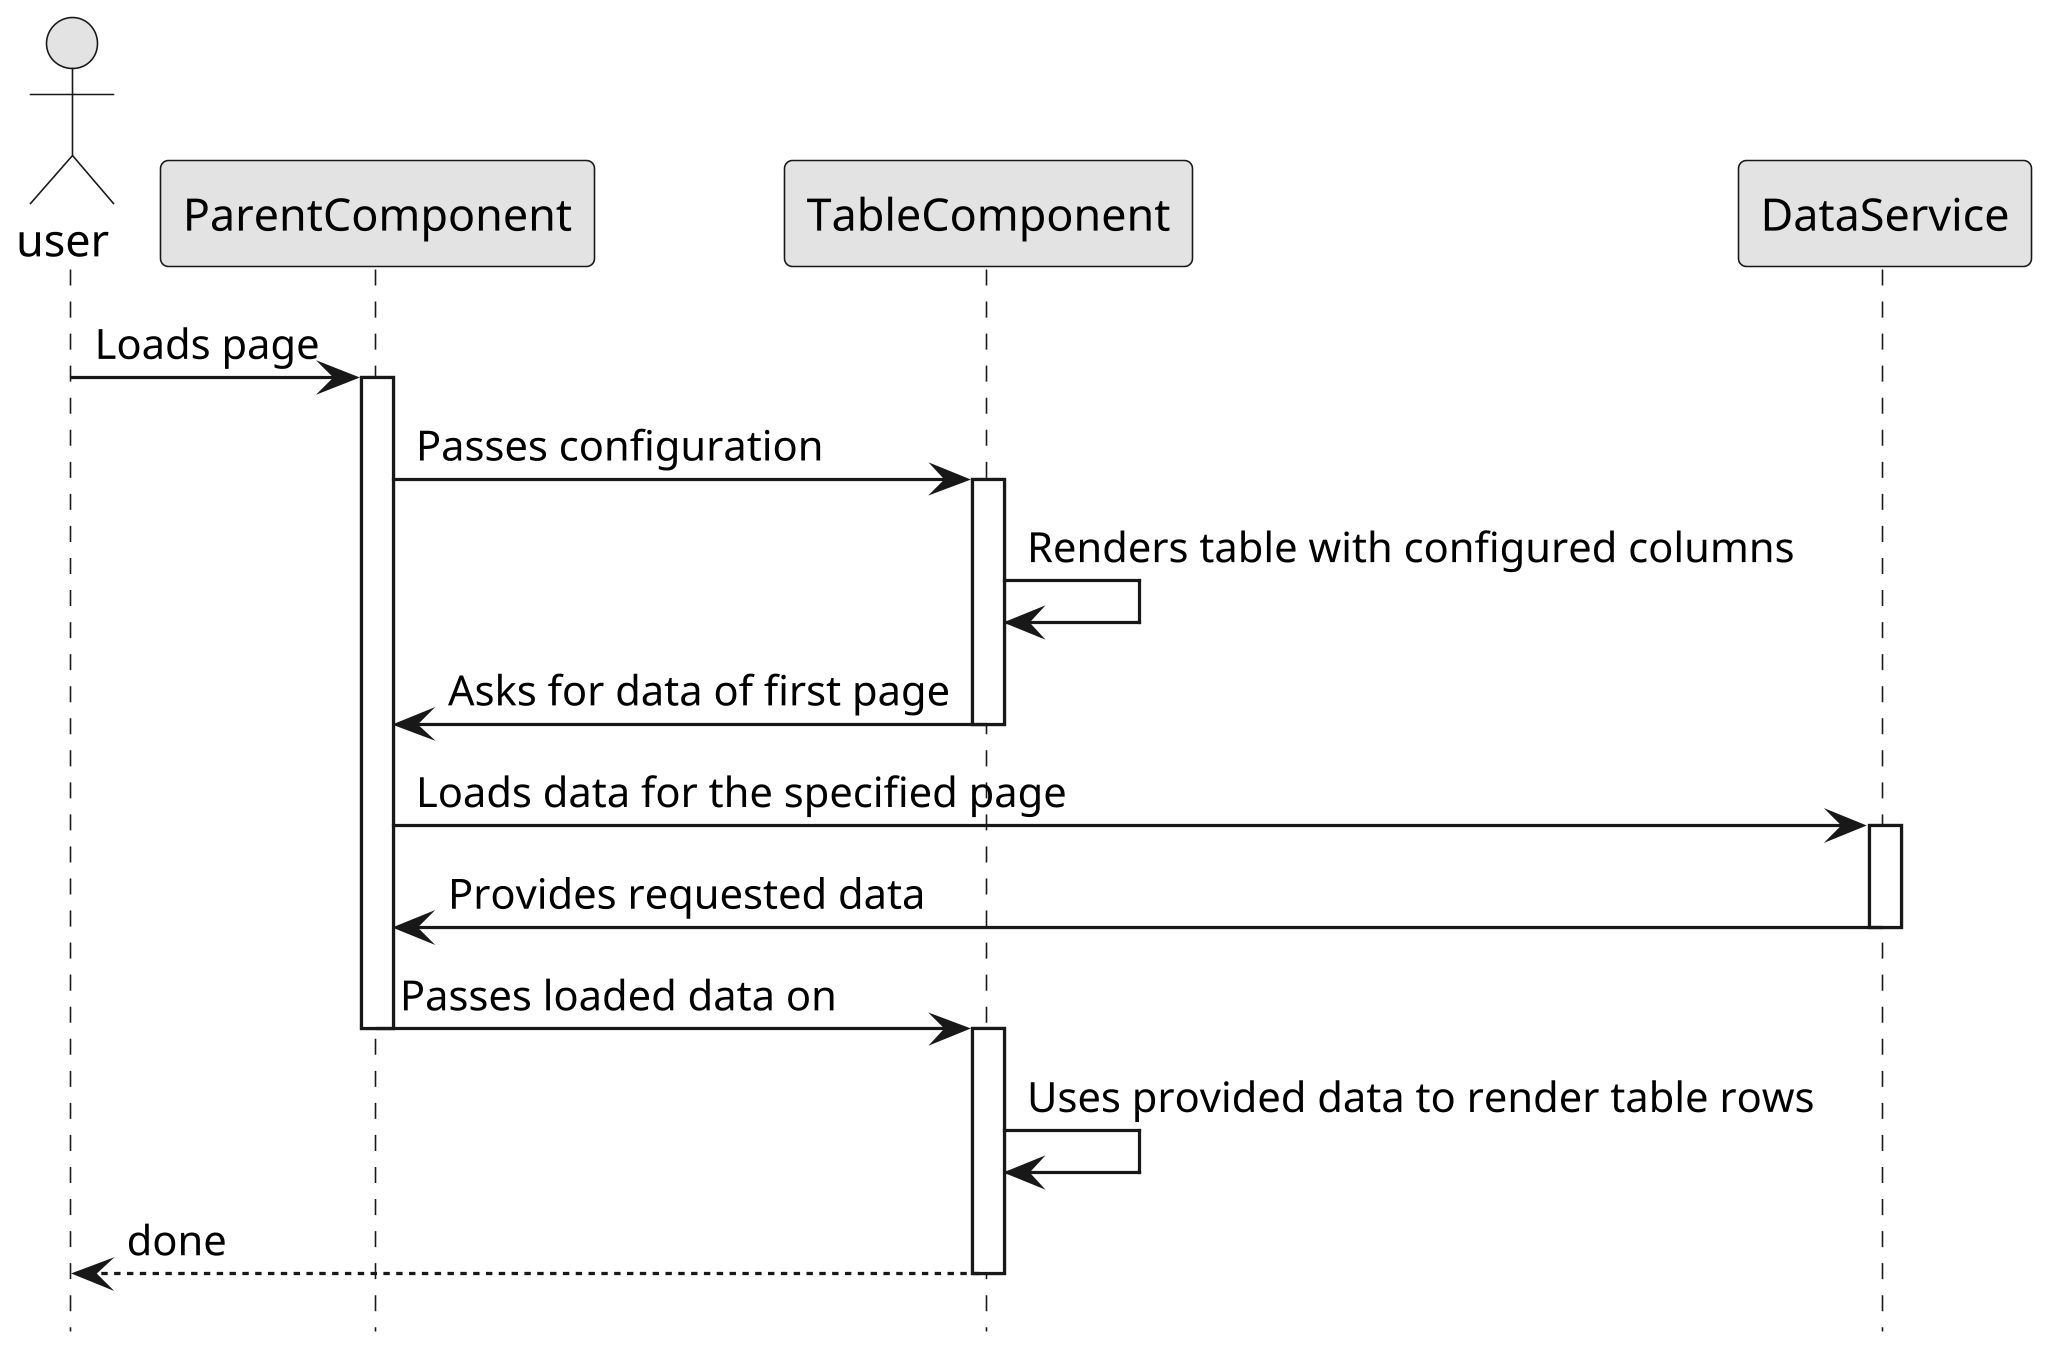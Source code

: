 @startuml

actor user

scale 2048 width
skinparam monochrome true
hide footbox

user -> ParentComponent: Loads page
activate ParentComponent

ParentComponent -> TableComponent: Passes configuration
activate TableComponent
TableComponent -> TableComponent: Renders table with configured columns
TableComponent -> ParentComponent: Asks for data of first page
deactivate TableComponent

ParentComponent -> DataService: Loads data for the specified page
activate DataService
DataService -> ParentComponent: Provides requested data
deactivate DataService

ParentComponent -> TableComponent: Passes loaded data on
deactivate ParentComponent
activate TableComponent
TableComponent -> TableComponent: Uses provided data to render table rows

TableComponent --> user: done

deactivate TableComponent

@enduml
